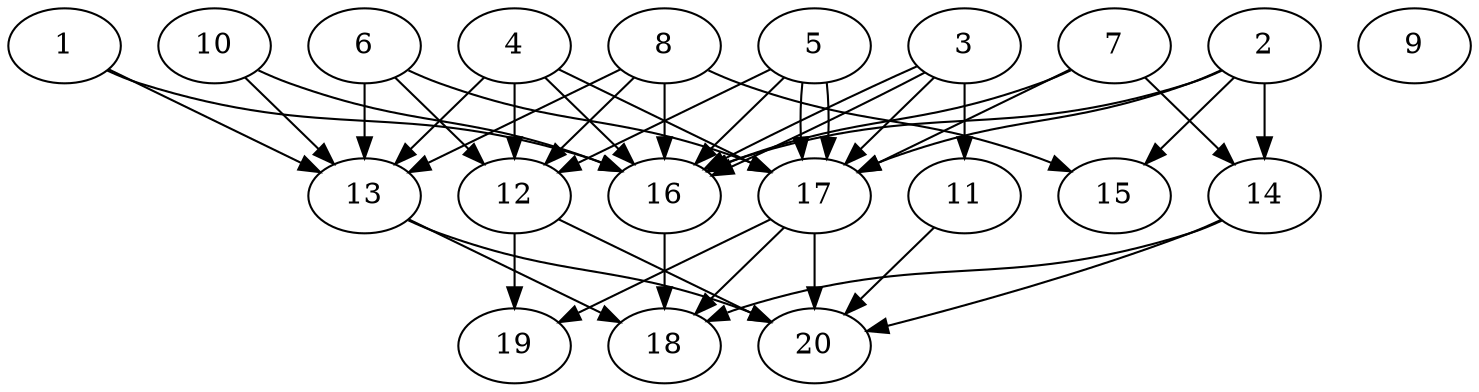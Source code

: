 // DAG automatically generated by daggen at Tue Aug  6 16:20:30 2019
// ./daggen --dot -n 20 --ccr 0.5 --fat 0.7 --regular 0.5 --density 0.9 --mindata 5242880 --maxdata 52428800 
digraph G {
  1 [size="40775680", alpha="0.18", expect_size="20387840"] 
  1 -> 13 [size ="20387840"]
  1 -> 16 [size ="20387840"]
  2 [size="10838016", alpha="0.14", expect_size="5419008"] 
  2 -> 14 [size ="5419008"]
  2 -> 15 [size ="5419008"]
  2 -> 16 [size ="5419008"]
  2 -> 17 [size ="5419008"]
  3 [size="84498432", alpha="0.11", expect_size="42249216"] 
  3 -> 11 [size ="42249216"]
  3 -> 16 [size ="42249216"]
  3 -> 16 [size ="42249216"]
  3 -> 17 [size ="42249216"]
  4 [size="93691904", alpha="0.04", expect_size="46845952"] 
  4 -> 12 [size ="46845952"]
  4 -> 13 [size ="46845952"]
  4 -> 16 [size ="46845952"]
  4 -> 17 [size ="46845952"]
  5 [size="46718976", alpha="0.13", expect_size="23359488"] 
  5 -> 12 [size ="23359488"]
  5 -> 16 [size ="23359488"]
  5 -> 17 [size ="23359488"]
  5 -> 17 [size ="23359488"]
  6 [size="15421440", alpha="0.04", expect_size="7710720"] 
  6 -> 12 [size ="7710720"]
  6 -> 13 [size ="7710720"]
  6 -> 17 [size ="7710720"]
  7 [size="71440384", alpha="0.02", expect_size="35720192"] 
  7 -> 14 [size ="35720192"]
  7 -> 16 [size ="35720192"]
  7 -> 17 [size ="35720192"]
  8 [size="59478016", alpha="0.09", expect_size="29739008"] 
  8 -> 12 [size ="29739008"]
  8 -> 13 [size ="29739008"]
  8 -> 15 [size ="29739008"]
  8 -> 16 [size ="29739008"]
  9 [size="28266496", alpha="0.08", expect_size="14133248"] 
  10 [size="73414656", alpha="0.18", expect_size="36707328"] 
  10 -> 13 [size ="36707328"]
  10 -> 16 [size ="36707328"]
  11 [size="69435392", alpha="0.14", expect_size="34717696"] 
  11 -> 20 [size ="34717696"]
  12 [size="57995264", alpha="0.01", expect_size="28997632"] 
  12 -> 19 [size ="28997632"]
  12 -> 20 [size ="28997632"]
  13 [size="31006720", alpha="0.01", expect_size="15503360"] 
  13 -> 18 [size ="15503360"]
  13 -> 20 [size ="15503360"]
  14 [size="81436672", alpha="0.12", expect_size="40718336"] 
  14 -> 18 [size ="40718336"]
  14 -> 20 [size ="40718336"]
  15 [size="99311616", alpha="0.12", expect_size="49655808"] 
  16 [size="63979520", alpha="0.10", expect_size="31989760"] 
  16 -> 18 [size ="31989760"]
  17 [size="83628032", alpha="0.07", expect_size="41814016"] 
  17 -> 18 [size ="41814016"]
  17 -> 19 [size ="41814016"]
  17 -> 20 [size ="41814016"]
  18 [size="93335552", alpha="0.16", expect_size="46667776"] 
  19 [size="39081984", alpha="0.19", expect_size="19540992"] 
  20 [size="75014144", alpha="0.18", expect_size="37507072"] 
}
